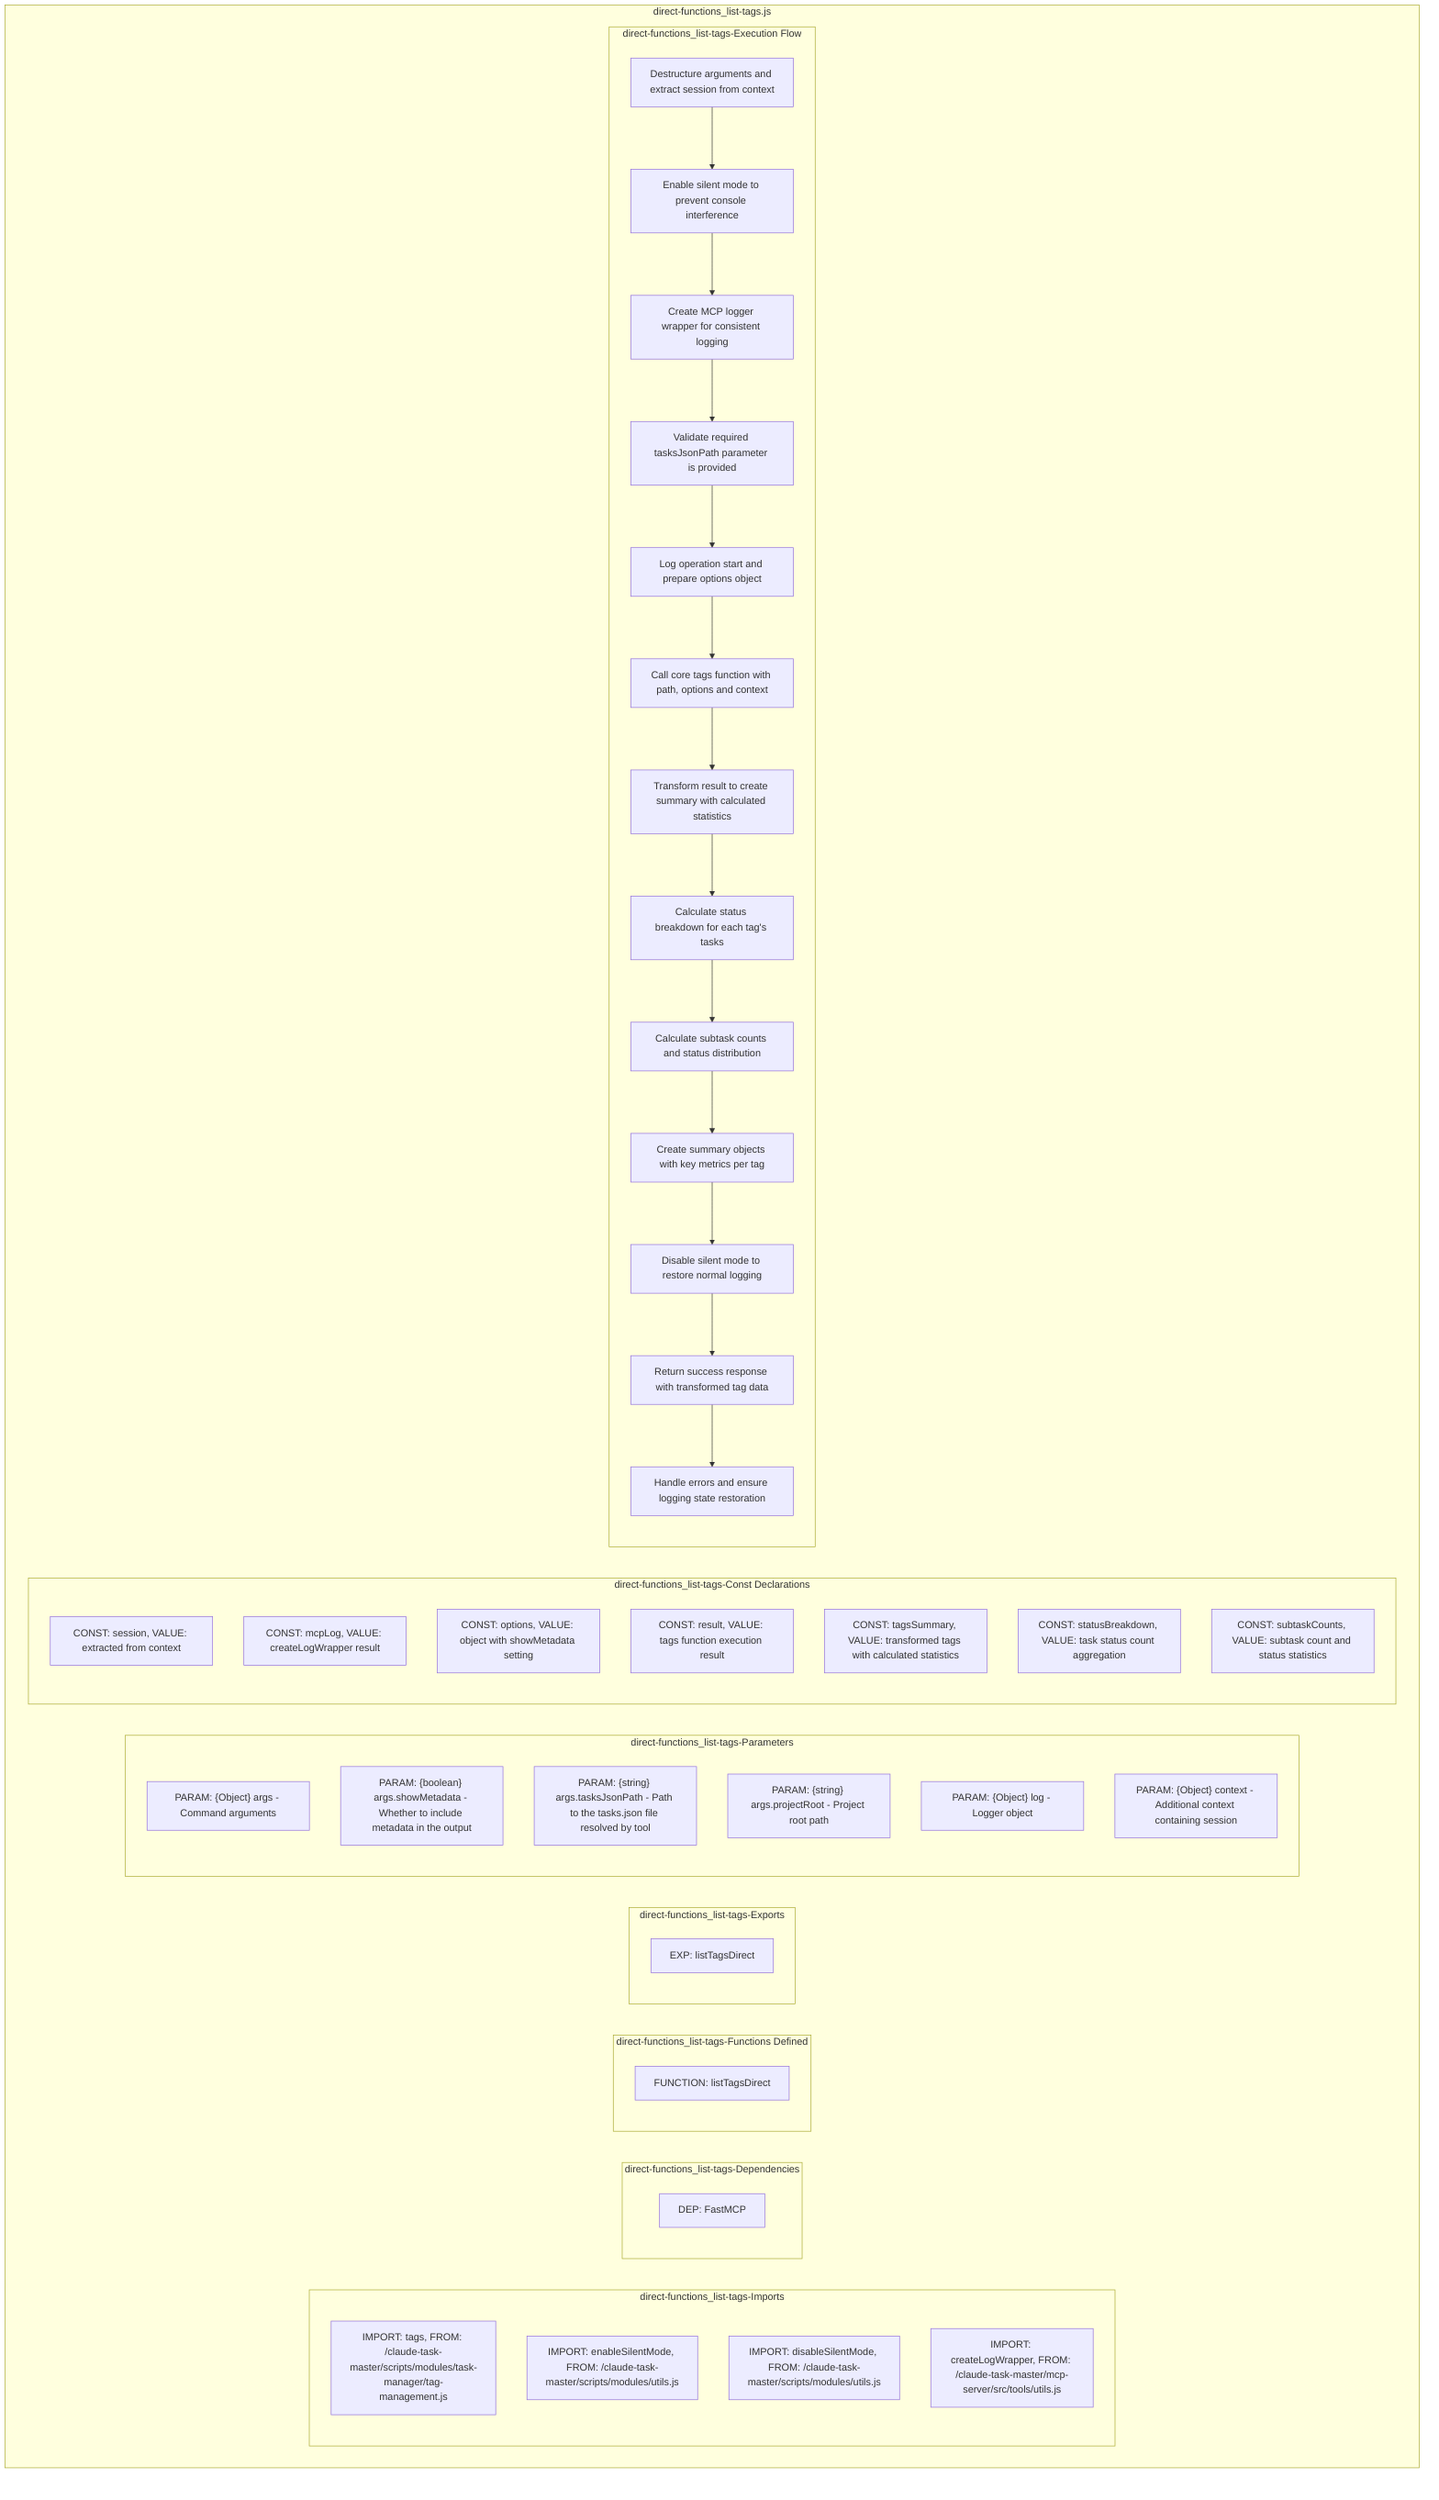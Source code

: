 flowchart TB
    subgraph listTagsImports["direct-functions_list-tags-Imports"]
        I1["IMPORT: tags, FROM: /claude-task-master/scripts/modules/task-manager/tag-management.js"]
        I2["IMPORT: enableSilentMode, FROM: /claude-task-master/scripts/modules/utils.js"]
        I3["IMPORT: disableSilentMode, FROM: /claude-task-master/scripts/modules/utils.js"]
        I4["IMPORT: createLogWrapper, FROM: /claude-task-master/mcp-server/src/tools/utils.js"]
    end
    
    subgraph listTagsDependencies["direct-functions_list-tags-Dependencies"]
        D1["DEP: FastMCP"]
    end
    
    subgraph listTagsFunctionsDefined["direct-functions_list-tags-Functions Defined"]
        FU1["FUNCTION: listTagsDirect"]
    end
    
    subgraph listTagsExports["direct-functions_list-tags-Exports"]
        E1["EXP: listTagsDirect"]
    end
    
    subgraph listTagsParameters["direct-functions_list-tags-Parameters"]
        P1["PARAM: {Object} args - Command arguments"]
        P2["PARAM: {boolean} args.showMetadata - Whether to include metadata in the output"]
        P3["PARAM: {string} args.tasksJsonPath - Path to the tasks.json file resolved by tool"]
        P4["PARAM: {string} args.projectRoot - Project root path"]
        P5["PARAM: {Object} log - Logger object"]
        P6["PARAM: {Object} context - Additional context containing session"]
    end
    
    subgraph listTagsConstants["direct-functions_list-tags-Const Declarations"]
        C1["CONST: session, VALUE: extracted from context"]
        C2["CONST: mcpLog, VALUE: createLogWrapper result"]
        C3["CONST: options, VALUE: object with showMetadata setting"]
        C4["CONST: result, VALUE: tags function execution result"]
        C5["CONST: tagsSummary, VALUE: transformed tags with calculated statistics"]
        C6["CONST: statusBreakdown, VALUE: task status count aggregation"]
        C7["CONST: subtaskCounts, VALUE: subtask count and status statistics"]
    end
    
    subgraph listTagsExecutionFlow["direct-functions_list-tags-Execution Flow"]
        FL1["Destructure arguments and extract session from context"]
        FL2["Enable silent mode to prevent console interference"]
        FL3["Create MCP logger wrapper for consistent logging"]
        FL4["Validate required tasksJsonPath parameter is provided"]
        FL5["Log operation start and prepare options object"]
        FL6["Call core tags function with path, options and context"]
        FL7["Transform result to create summary with calculated statistics"]
        FL8["Calculate status breakdown for each tag's tasks"]
        FL9["Calculate subtask counts and status distribution"]
        FL10["Create summary objects with key metrics per tag"]
        FL11["Disable silent mode to restore normal logging"]
        FL12["Return success response with transformed tag data"]
        FL13["Handle errors and ensure logging state restoration"]
    end
    
    subgraph listTags["direct-functions_list-tags.js"]
        listTagsImports
        listTagsDependencies
        listTagsFunctionsDefined
        listTagsExports
        listTagsParameters
        listTagsConstants
        listTagsExecutionFlow
    end
    
    FL1 --> FL2
    FL2 --> FL3
    FL3 --> FL4
    FL4 --> FL5
    FL5 --> FL6
    FL6 --> FL7
    FL7 --> FL8
    FL8 --> FL9
    FL9 --> FL10
    FL10 --> FL11
    FL11 --> FL12
    FL12 --> FL13